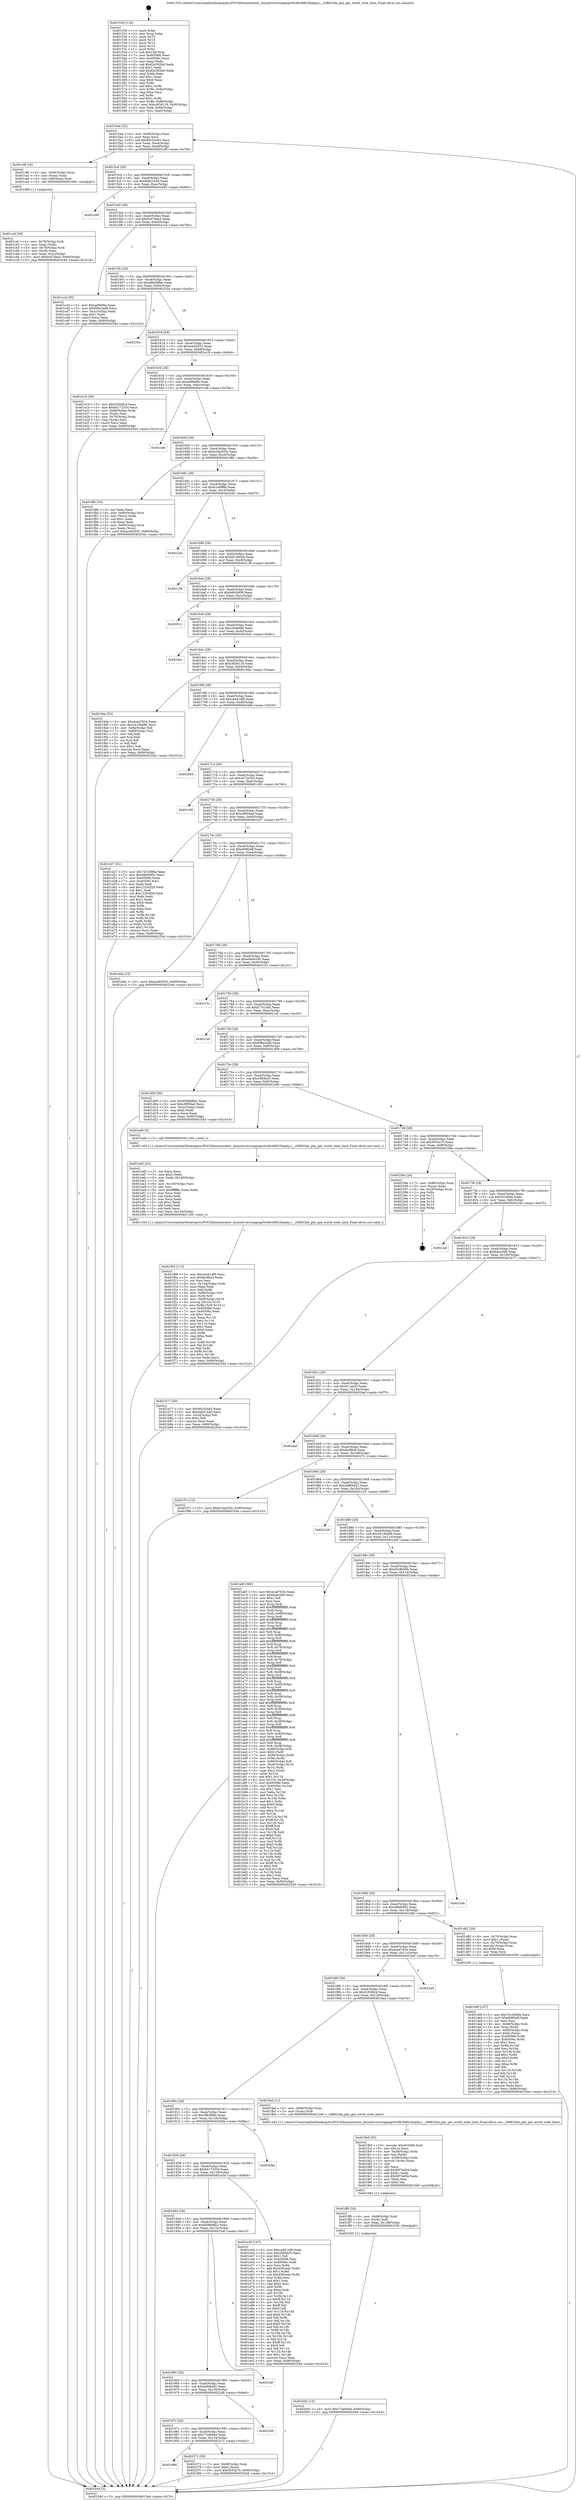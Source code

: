 digraph "0x401530" {
  label = "0x401530 (/mnt/c/Users/mathe/Desktop/tcc/POCII/binaries/extr_linuxdriversstagingrtlwifirtl8822bephy.c__rtl8822be_phy_get_world_wide_limit_Final-ollvm.out::main(0))"
  labelloc = "t"
  node[shape=record]

  Entry [label="",width=0.3,height=0.3,shape=circle,fillcolor=black,style=filled]
  "0x4015a4" [label="{
     0x4015a4 [32]\l
     | [instrs]\l
     &nbsp;&nbsp;0x4015a4 \<+6\>: mov -0x90(%rbp),%eax\l
     &nbsp;&nbsp;0x4015aa \<+2\>: mov %eax,%ecx\l
     &nbsp;&nbsp;0x4015ac \<+6\>: sub $0x90c52ed3,%ecx\l
     &nbsp;&nbsp;0x4015b2 \<+6\>: mov %eax,-0xa4(%rbp)\l
     &nbsp;&nbsp;0x4015b8 \<+6\>: mov %ecx,-0xa8(%rbp)\l
     &nbsp;&nbsp;0x4015be \<+6\>: je 0000000000401c9f \<main+0x76f\>\l
  }"]
  "0x401c9f" [label="{
     0x401c9f [16]\l
     | [instrs]\l
     &nbsp;&nbsp;0x401c9f \<+4\>: mov -0x80(%rbp),%rax\l
     &nbsp;&nbsp;0x401ca3 \<+3\>: mov (%rax),%rax\l
     &nbsp;&nbsp;0x401ca6 \<+4\>: mov 0x8(%rax),%rdi\l
     &nbsp;&nbsp;0x401caa \<+5\>: call 0000000000401060 \<atoi@plt\>\l
     | [calls]\l
     &nbsp;&nbsp;0x401060 \{1\} (unknown)\l
  }"]
  "0x4015c4" [label="{
     0x4015c4 [28]\l
     | [instrs]\l
     &nbsp;&nbsp;0x4015c4 \<+5\>: jmp 00000000004015c9 \<main+0x99\>\l
     &nbsp;&nbsp;0x4015c9 \<+6\>: mov -0xa4(%rbp),%eax\l
     &nbsp;&nbsp;0x4015cf \<+5\>: sub $0x9a82144d,%eax\l
     &nbsp;&nbsp;0x4015d4 \<+6\>: mov %eax,-0xac(%rbp)\l
     &nbsp;&nbsp;0x4015da \<+6\>: je 0000000000401b95 \<main+0x665\>\l
  }"]
  Exit [label="",width=0.3,height=0.3,shape=circle,fillcolor=black,style=filled,peripheries=2]
  "0x401b95" [label="{
     0x401b95\l
  }", style=dashed]
  "0x4015e0" [label="{
     0x4015e0 [28]\l
     | [instrs]\l
     &nbsp;&nbsp;0x4015e0 \<+5\>: jmp 00000000004015e5 \<main+0xb5\>\l
     &nbsp;&nbsp;0x4015e5 \<+6\>: mov -0xa4(%rbp),%eax\l
     &nbsp;&nbsp;0x4015eb \<+5\>: sub $0x9cd74ba3,%eax\l
     &nbsp;&nbsp;0x4015f0 \<+6\>: mov %eax,-0xb0(%rbp)\l
     &nbsp;&nbsp;0x4015f6 \<+6\>: je 0000000000401ccd \<main+0x79d\>\l
  }"]
  "0x401998" [label="{
     0x401998\l
  }", style=dashed]
  "0x401ccd" [label="{
     0x401ccd [30]\l
     | [instrs]\l
     &nbsp;&nbsp;0x401ccd \<+5\>: mov $0xae9fef9e,%eax\l
     &nbsp;&nbsp;0x401cd2 \<+5\>: mov $0xf58a2a68,%ecx\l
     &nbsp;&nbsp;0x401cd7 \<+3\>: mov -0x2c(%rbp),%edx\l
     &nbsp;&nbsp;0x401cda \<+3\>: cmp $0x1,%edx\l
     &nbsp;&nbsp;0x401cdd \<+3\>: cmovl %ecx,%eax\l
     &nbsp;&nbsp;0x401ce0 \<+6\>: mov %eax,-0x90(%rbp)\l
     &nbsp;&nbsp;0x401ce6 \<+5\>: jmp 000000000040254d \<main+0x101d\>\l
  }"]
  "0x4015fc" [label="{
     0x4015fc [28]\l
     | [instrs]\l
     &nbsp;&nbsp;0x4015fc \<+5\>: jmp 0000000000401601 \<main+0xd1\>\l
     &nbsp;&nbsp;0x401601 \<+6\>: mov -0xa4(%rbp),%eax\l
     &nbsp;&nbsp;0x401607 \<+5\>: sub $0xa8b589be,%eax\l
     &nbsp;&nbsp;0x40160c \<+6\>: mov %eax,-0xb4(%rbp)\l
     &nbsp;&nbsp;0x401612 \<+6\>: je 000000000040235e \<main+0xe2e\>\l
  }"]
  "0x402372" [label="{
     0x402372 [28]\l
     | [instrs]\l
     &nbsp;&nbsp;0x402372 \<+7\>: mov -0x88(%rbp),%rax\l
     &nbsp;&nbsp;0x402379 \<+6\>: movl $0x0,(%rax)\l
     &nbsp;&nbsp;0x40237f \<+10\>: movl $0x5933a70,-0x90(%rbp)\l
     &nbsp;&nbsp;0x402389 \<+5\>: jmp 000000000040254d \<main+0x101d\>\l
  }"]
  "0x40235e" [label="{
     0x40235e\l
  }", style=dashed]
  "0x401618" [label="{
     0x401618 [28]\l
     | [instrs]\l
     &nbsp;&nbsp;0x401618 \<+5\>: jmp 000000000040161d \<main+0xed\>\l
     &nbsp;&nbsp;0x40161d \<+6\>: mov -0xa4(%rbp),%eax\l
     &nbsp;&nbsp;0x401623 \<+5\>: sub $0xace92933,%eax\l
     &nbsp;&nbsp;0x401628 \<+6\>: mov %eax,-0xb8(%rbp)\l
     &nbsp;&nbsp;0x40162e \<+6\>: je 0000000000401e19 \<main+0x8e9\>\l
  }"]
  "0x40197c" [label="{
     0x40197c [28]\l
     | [instrs]\l
     &nbsp;&nbsp;0x40197c \<+5\>: jmp 0000000000401981 \<main+0x451\>\l
     &nbsp;&nbsp;0x401981 \<+6\>: mov -0xa4(%rbp),%eax\l
     &nbsp;&nbsp;0x401987 \<+5\>: sub $0x77af494d,%eax\l
     &nbsp;&nbsp;0x40198c \<+6\>: mov %eax,-0x134(%rbp)\l
     &nbsp;&nbsp;0x401992 \<+6\>: je 0000000000402372 \<main+0xe42\>\l
  }"]
  "0x401e19" [label="{
     0x401e19 [36]\l
     | [instrs]\l
     &nbsp;&nbsp;0x401e19 \<+5\>: mov $0x52f28fc4,%eax\l
     &nbsp;&nbsp;0x401e1e \<+5\>: mov $0x64172334,%ecx\l
     &nbsp;&nbsp;0x401e23 \<+4\>: mov -0x60(%rbp),%rdx\l
     &nbsp;&nbsp;0x401e27 \<+2\>: mov (%rdx),%esi\l
     &nbsp;&nbsp;0x401e29 \<+4\>: mov -0x70(%rbp),%rdx\l
     &nbsp;&nbsp;0x401e2d \<+2\>: cmp (%rdx),%esi\l
     &nbsp;&nbsp;0x401e2f \<+3\>: cmovl %ecx,%eax\l
     &nbsp;&nbsp;0x401e32 \<+6\>: mov %eax,-0x90(%rbp)\l
     &nbsp;&nbsp;0x401e38 \<+5\>: jmp 000000000040254d \<main+0x101d\>\l
  }"]
  "0x401634" [label="{
     0x401634 [28]\l
     | [instrs]\l
     &nbsp;&nbsp;0x401634 \<+5\>: jmp 0000000000401639 \<main+0x109\>\l
     &nbsp;&nbsp;0x401639 \<+6\>: mov -0xa4(%rbp),%eax\l
     &nbsp;&nbsp;0x40163f \<+5\>: sub $0xae9fef9e,%eax\l
     &nbsp;&nbsp;0x401644 \<+6\>: mov %eax,-0xbc(%rbp)\l
     &nbsp;&nbsp;0x40164a \<+6\>: je 0000000000401ceb \<main+0x7bb\>\l
  }"]
  "0x4022d9" [label="{
     0x4022d9\l
  }", style=dashed]
  "0x401ceb" [label="{
     0x401ceb\l
  }", style=dashed]
  "0x401650" [label="{
     0x401650 [28]\l
     | [instrs]\l
     &nbsp;&nbsp;0x401650 \<+5\>: jmp 0000000000401655 \<main+0x125\>\l
     &nbsp;&nbsp;0x401655 \<+6\>: mov -0xa4(%rbp),%eax\l
     &nbsp;&nbsp;0x40165b \<+5\>: sub $0xb10a0292,%eax\l
     &nbsp;&nbsp;0x401660 \<+6\>: mov %eax,-0xc0(%rbp)\l
     &nbsp;&nbsp;0x401666 \<+6\>: je 0000000000401f8b \<main+0xa5b\>\l
  }"]
  "0x401960" [label="{
     0x401960 [28]\l
     | [instrs]\l
     &nbsp;&nbsp;0x401960 \<+5\>: jmp 0000000000401965 \<main+0x435\>\l
     &nbsp;&nbsp;0x401965 \<+6\>: mov -0xa4(%rbp),%eax\l
     &nbsp;&nbsp;0x40196b \<+5\>: sub $0x6af56a92,%eax\l
     &nbsp;&nbsp;0x401970 \<+6\>: mov %eax,-0x130(%rbp)\l
     &nbsp;&nbsp;0x401976 \<+6\>: je 00000000004022d9 \<main+0xda9\>\l
  }"]
  "0x401f8b" [label="{
     0x401f8b [34]\l
     | [instrs]\l
     &nbsp;&nbsp;0x401f8b \<+2\>: xor %eax,%eax\l
     &nbsp;&nbsp;0x401f8d \<+4\>: mov -0x60(%rbp),%rcx\l
     &nbsp;&nbsp;0x401f91 \<+2\>: mov (%rcx),%edx\l
     &nbsp;&nbsp;0x401f93 \<+3\>: sub $0x1,%eax\l
     &nbsp;&nbsp;0x401f96 \<+2\>: sub %eax,%edx\l
     &nbsp;&nbsp;0x401f98 \<+4\>: mov -0x60(%rbp),%rcx\l
     &nbsp;&nbsp;0x401f9c \<+2\>: mov %edx,(%rcx)\l
     &nbsp;&nbsp;0x401f9e \<+10\>: movl $0xace92933,-0x90(%rbp)\l
     &nbsp;&nbsp;0x401fa8 \<+5\>: jmp 000000000040254d \<main+0x101d\>\l
  }"]
  "0x40166c" [label="{
     0x40166c [28]\l
     | [instrs]\l
     &nbsp;&nbsp;0x40166c \<+5\>: jmp 0000000000401671 \<main+0x141\>\l
     &nbsp;&nbsp;0x401671 \<+6\>: mov -0xa4(%rbp),%eax\l
     &nbsp;&nbsp;0x401677 \<+5\>: sub $0xb1e9ff8b,%eax\l
     &nbsp;&nbsp;0x40167c \<+6\>: mov %eax,-0xc4(%rbp)\l
     &nbsp;&nbsp;0x401682 \<+6\>: je 00000000004022a0 \<main+0xd70\>\l
  }"]
  "0x40234f" [label="{
     0x40234f\l
  }", style=dashed]
  "0x4022a0" [label="{
     0x4022a0\l
  }", style=dashed]
  "0x401688" [label="{
     0x401688 [28]\l
     | [instrs]\l
     &nbsp;&nbsp;0x401688 \<+5\>: jmp 000000000040168d \<main+0x15d\>\l
     &nbsp;&nbsp;0x40168d \<+6\>: mov -0xa4(%rbp),%eax\l
     &nbsp;&nbsp;0x401693 \<+5\>: sub $0xbb7490ab,%eax\l
     &nbsp;&nbsp;0x401698 \<+6\>: mov %eax,-0xc8(%rbp)\l
     &nbsp;&nbsp;0x40169e \<+6\>: je 0000000000402138 \<main+0xc08\>\l
  }"]
  "0x402002" [label="{
     0x402002 [15]\l
     | [instrs]\l
     &nbsp;&nbsp;0x402002 \<+10\>: movl $0x77af494d,-0x90(%rbp)\l
     &nbsp;&nbsp;0x40200c \<+5\>: jmp 000000000040254d \<main+0x101d\>\l
  }"]
  "0x402138" [label="{
     0x402138\l
  }", style=dashed]
  "0x4016a4" [label="{
     0x4016a4 [28]\l
     | [instrs]\l
     &nbsp;&nbsp;0x4016a4 \<+5\>: jmp 00000000004016a9 \<main+0x179\>\l
     &nbsp;&nbsp;0x4016a9 \<+6\>: mov -0xa4(%rbp),%eax\l
     &nbsp;&nbsp;0x4016af \<+5\>: sub $0xbd93bf08,%eax\l
     &nbsp;&nbsp;0x4016b4 \<+6\>: mov %eax,-0xcc(%rbp)\l
     &nbsp;&nbsp;0x4016ba \<+6\>: je 0000000000402011 \<main+0xae1\>\l
  }"]
  "0x401ff0" [label="{
     0x401ff0 [18]\l
     | [instrs]\l
     &nbsp;&nbsp;0x401ff0 \<+4\>: mov -0x68(%rbp),%rdi\l
     &nbsp;&nbsp;0x401ff4 \<+3\>: mov (%rdi),%rdi\l
     &nbsp;&nbsp;0x401ff7 \<+6\>: mov %eax,-0x148(%rbp)\l
     &nbsp;&nbsp;0x401ffd \<+5\>: call 0000000000401030 \<free@plt\>\l
     | [calls]\l
     &nbsp;&nbsp;0x401030 \{1\} (unknown)\l
  }"]
  "0x402011" [label="{
     0x402011\l
  }", style=dashed]
  "0x4016c0" [label="{
     0x4016c0 [28]\l
     | [instrs]\l
     &nbsp;&nbsp;0x4016c0 \<+5\>: jmp 00000000004016c5 \<main+0x195\>\l
     &nbsp;&nbsp;0x4016c5 \<+6\>: mov -0xa4(%rbp),%eax\l
     &nbsp;&nbsp;0x4016cb \<+5\>: sub $0xc2fab6b6,%eax\l
     &nbsp;&nbsp;0x4016d0 \<+6\>: mov %eax,-0xd0(%rbp)\l
     &nbsp;&nbsp;0x4016d6 \<+6\>: je 00000000004024ec \<main+0xfbc\>\l
  }"]
  "0x401fb9" [label="{
     0x401fb9 [55]\l
     | [instrs]\l
     &nbsp;&nbsp;0x401fb9 \<+10\>: movabs $0x4030d6,%rdi\l
     &nbsp;&nbsp;0x401fc3 \<+5\>: mov $0x1a,%ecx\l
     &nbsp;&nbsp;0x401fc8 \<+4\>: mov -0x58(%rbp),%rdx\l
     &nbsp;&nbsp;0x401fcc \<+2\>: mov %al,(%rdx)\l
     &nbsp;&nbsp;0x401fce \<+4\>: mov -0x58(%rbp),%rdx\l
     &nbsp;&nbsp;0x401fd2 \<+3\>: movsbl (%rdx),%eax\l
     &nbsp;&nbsp;0x401fd5 \<+1\>: cltd\l
     &nbsp;&nbsp;0x401fd6 \<+2\>: idiv %ecx\l
     &nbsp;&nbsp;0x401fd8 \<+6\>: add $0xf0f7dd54,%edx\l
     &nbsp;&nbsp;0x401fde \<+3\>: add $0x61,%edx\l
     &nbsp;&nbsp;0x401fe1 \<+6\>: sub $0xf0f7dd54,%edx\l
     &nbsp;&nbsp;0x401fe7 \<+2\>: mov %edx,%esi\l
     &nbsp;&nbsp;0x401fe9 \<+2\>: mov $0x0,%al\l
     &nbsp;&nbsp;0x401feb \<+5\>: call 0000000000401040 \<printf@plt\>\l
     | [calls]\l
     &nbsp;&nbsp;0x401040 \{1\} (unknown)\l
  }"]
  "0x4024ec" [label="{
     0x4024ec\l
  }", style=dashed]
  "0x4016dc" [label="{
     0x4016dc [28]\l
     | [instrs]\l
     &nbsp;&nbsp;0x4016dc \<+5\>: jmp 00000000004016e1 \<main+0x1b1\>\l
     &nbsp;&nbsp;0x4016e1 \<+6\>: mov -0xa4(%rbp),%eax\l
     &nbsp;&nbsp;0x4016e7 \<+5\>: sub $0xc4f38118,%eax\l
     &nbsp;&nbsp;0x4016ec \<+6\>: mov %eax,-0xd4(%rbp)\l
     &nbsp;&nbsp;0x4016f2 \<+6\>: je 00000000004019da \<main+0x4aa\>\l
  }"]
  "0x401f09" [label="{
     0x401f09 [115]\l
     | [instrs]\l
     &nbsp;&nbsp;0x401f09 \<+5\>: mov $0xca4414f9,%ecx\l
     &nbsp;&nbsp;0x401f0e \<+5\>: mov $0xfec8bcd,%edx\l
     &nbsp;&nbsp;0x401f13 \<+2\>: xor %esi,%esi\l
     &nbsp;&nbsp;0x401f15 \<+6\>: mov -0x144(%rbp),%edi\l
     &nbsp;&nbsp;0x401f1b \<+3\>: imul %eax,%edi\l
     &nbsp;&nbsp;0x401f1e \<+3\>: mov %dil,%r8b\l
     &nbsp;&nbsp;0x401f21 \<+4\>: mov -0x68(%rbp),%r9\l
     &nbsp;&nbsp;0x401f25 \<+3\>: mov (%r9),%r9\l
     &nbsp;&nbsp;0x401f28 \<+4\>: mov -0x60(%rbp),%r10\l
     &nbsp;&nbsp;0x401f2c \<+3\>: movslq (%r10),%r10\l
     &nbsp;&nbsp;0x401f2f \<+4\>: mov %r8b,(%r9,%r10,1)\l
     &nbsp;&nbsp;0x401f33 \<+7\>: mov 0x405068,%eax\l
     &nbsp;&nbsp;0x401f3a \<+7\>: mov 0x40506c,%edi\l
     &nbsp;&nbsp;0x401f41 \<+3\>: sub $0x1,%esi\l
     &nbsp;&nbsp;0x401f44 \<+3\>: mov %eax,%r11d\l
     &nbsp;&nbsp;0x401f47 \<+3\>: add %esi,%r11d\l
     &nbsp;&nbsp;0x401f4a \<+4\>: imul %r11d,%eax\l
     &nbsp;&nbsp;0x401f4e \<+3\>: and $0x1,%eax\l
     &nbsp;&nbsp;0x401f51 \<+3\>: cmp $0x0,%eax\l
     &nbsp;&nbsp;0x401f54 \<+4\>: sete %r8b\l
     &nbsp;&nbsp;0x401f58 \<+3\>: cmp $0xa,%edi\l
     &nbsp;&nbsp;0x401f5b \<+3\>: setl %bl\l
     &nbsp;&nbsp;0x401f5e \<+3\>: mov %r8b,%r14b\l
     &nbsp;&nbsp;0x401f61 \<+3\>: and %bl,%r14b\l
     &nbsp;&nbsp;0x401f64 \<+3\>: xor %bl,%r8b\l
     &nbsp;&nbsp;0x401f67 \<+3\>: or %r8b,%r14b\l
     &nbsp;&nbsp;0x401f6a \<+4\>: test $0x1,%r14b\l
     &nbsp;&nbsp;0x401f6e \<+3\>: cmovne %edx,%ecx\l
     &nbsp;&nbsp;0x401f71 \<+6\>: mov %ecx,-0x90(%rbp)\l
     &nbsp;&nbsp;0x401f77 \<+5\>: jmp 000000000040254d \<main+0x101d\>\l
  }"]
  "0x4019da" [label="{
     0x4019da [53]\l
     | [instrs]\l
     &nbsp;&nbsp;0x4019da \<+5\>: mov $0x4ced7834,%eax\l
     &nbsp;&nbsp;0x4019df \<+5\>: mov $0x341d0a96,%ecx\l
     &nbsp;&nbsp;0x4019e4 \<+6\>: mov -0x8a(%rbp),%dl\l
     &nbsp;&nbsp;0x4019ea \<+7\>: mov -0x89(%rbp),%sil\l
     &nbsp;&nbsp;0x4019f1 \<+3\>: mov %dl,%dil\l
     &nbsp;&nbsp;0x4019f4 \<+3\>: and %sil,%dil\l
     &nbsp;&nbsp;0x4019f7 \<+3\>: xor %sil,%dl\l
     &nbsp;&nbsp;0x4019fa \<+3\>: or %dl,%dil\l
     &nbsp;&nbsp;0x4019fd \<+4\>: test $0x1,%dil\l
     &nbsp;&nbsp;0x401a01 \<+3\>: cmovne %ecx,%eax\l
     &nbsp;&nbsp;0x401a04 \<+6\>: mov %eax,-0x90(%rbp)\l
     &nbsp;&nbsp;0x401a0a \<+5\>: jmp 000000000040254d \<main+0x101d\>\l
  }"]
  "0x4016f8" [label="{
     0x4016f8 [28]\l
     | [instrs]\l
     &nbsp;&nbsp;0x4016f8 \<+5\>: jmp 00000000004016fd \<main+0x1cd\>\l
     &nbsp;&nbsp;0x4016fd \<+6\>: mov -0xa4(%rbp),%eax\l
     &nbsp;&nbsp;0x401703 \<+5\>: sub $0xca4414f9,%eax\l
     &nbsp;&nbsp;0x401708 \<+6\>: mov %eax,-0xd8(%rbp)\l
     &nbsp;&nbsp;0x40170e \<+6\>: je 0000000000402449 \<main+0xf19\>\l
  }"]
  "0x40254d" [label="{
     0x40254d [5]\l
     | [instrs]\l
     &nbsp;&nbsp;0x40254d \<+5\>: jmp 00000000004015a4 \<main+0x74\>\l
  }"]
  "0x401530" [label="{
     0x401530 [116]\l
     | [instrs]\l
     &nbsp;&nbsp;0x401530 \<+1\>: push %rbp\l
     &nbsp;&nbsp;0x401531 \<+3\>: mov %rsp,%rbp\l
     &nbsp;&nbsp;0x401534 \<+2\>: push %r15\l
     &nbsp;&nbsp;0x401536 \<+2\>: push %r14\l
     &nbsp;&nbsp;0x401538 \<+2\>: push %r13\l
     &nbsp;&nbsp;0x40153a \<+2\>: push %r12\l
     &nbsp;&nbsp;0x40153c \<+1\>: push %rbx\l
     &nbsp;&nbsp;0x40153d \<+7\>: sub $0x148,%rsp\l
     &nbsp;&nbsp;0x401544 \<+7\>: mov 0x405068,%eax\l
     &nbsp;&nbsp;0x40154b \<+7\>: mov 0x40506c,%ecx\l
     &nbsp;&nbsp;0x401552 \<+2\>: mov %eax,%edx\l
     &nbsp;&nbsp;0x401554 \<+6\>: sub $0xf2d392b0,%edx\l
     &nbsp;&nbsp;0x40155a \<+3\>: sub $0x1,%edx\l
     &nbsp;&nbsp;0x40155d \<+6\>: add $0xf2d392b0,%edx\l
     &nbsp;&nbsp;0x401563 \<+3\>: imul %edx,%eax\l
     &nbsp;&nbsp;0x401566 \<+3\>: and $0x1,%eax\l
     &nbsp;&nbsp;0x401569 \<+3\>: cmp $0x0,%eax\l
     &nbsp;&nbsp;0x40156c \<+4\>: sete %r8b\l
     &nbsp;&nbsp;0x401570 \<+4\>: and $0x1,%r8b\l
     &nbsp;&nbsp;0x401574 \<+7\>: mov %r8b,-0x8a(%rbp)\l
     &nbsp;&nbsp;0x40157b \<+3\>: cmp $0xa,%ecx\l
     &nbsp;&nbsp;0x40157e \<+4\>: setl %r8b\l
     &nbsp;&nbsp;0x401582 \<+4\>: and $0x1,%r8b\l
     &nbsp;&nbsp;0x401586 \<+7\>: mov %r8b,-0x89(%rbp)\l
     &nbsp;&nbsp;0x40158d \<+10\>: movl $0xc4f38118,-0x90(%rbp)\l
     &nbsp;&nbsp;0x401597 \<+6\>: mov %edi,-0x94(%rbp)\l
     &nbsp;&nbsp;0x40159d \<+7\>: mov %rsi,-0xa0(%rbp)\l
  }"]
  "0x401ed5" [label="{
     0x401ed5 [52]\l
     | [instrs]\l
     &nbsp;&nbsp;0x401ed5 \<+2\>: xor %ecx,%ecx\l
     &nbsp;&nbsp;0x401ed7 \<+5\>: mov $0x2,%edx\l
     &nbsp;&nbsp;0x401edc \<+6\>: mov %edx,-0x140(%rbp)\l
     &nbsp;&nbsp;0x401ee2 \<+1\>: cltd\l
     &nbsp;&nbsp;0x401ee3 \<+6\>: mov -0x140(%rbp),%esi\l
     &nbsp;&nbsp;0x401ee9 \<+2\>: idiv %esi\l
     &nbsp;&nbsp;0x401eeb \<+6\>: imul $0xfffffffe,%edx,%edx\l
     &nbsp;&nbsp;0x401ef1 \<+2\>: mov %ecx,%edi\l
     &nbsp;&nbsp;0x401ef3 \<+2\>: sub %edx,%edi\l
     &nbsp;&nbsp;0x401ef5 \<+2\>: mov %ecx,%edx\l
     &nbsp;&nbsp;0x401ef7 \<+3\>: sub $0x1,%edx\l
     &nbsp;&nbsp;0x401efa \<+2\>: add %edx,%edi\l
     &nbsp;&nbsp;0x401efc \<+2\>: sub %edi,%ecx\l
     &nbsp;&nbsp;0x401efe \<+6\>: mov %ecx,-0x144(%rbp)\l
     &nbsp;&nbsp;0x401f04 \<+5\>: call 0000000000401160 \<next_i\>\l
     | [calls]\l
     &nbsp;&nbsp;0x401160 \{1\} (/mnt/c/Users/mathe/Desktop/tcc/POCII/binaries/extr_linuxdriversstagingrtlwifirtl8822bephy.c__rtl8822be_phy_get_world_wide_limit_Final-ollvm.out::next_i)\l
  }"]
  "0x402449" [label="{
     0x402449\l
  }", style=dashed]
  "0x401714" [label="{
     0x401714 [28]\l
     | [instrs]\l
     &nbsp;&nbsp;0x401714 \<+5\>: jmp 0000000000401719 \<main+0x1e9\>\l
     &nbsp;&nbsp;0x401719 \<+6\>: mov -0xa4(%rbp),%eax\l
     &nbsp;&nbsp;0x40171f \<+5\>: sub $0xcb72e7b3,%eax\l
     &nbsp;&nbsp;0x401724 \<+6\>: mov %eax,-0xdc(%rbp)\l
     &nbsp;&nbsp;0x40172a \<+6\>: je 0000000000401c90 \<main+0x760\>\l
  }"]
  "0x401944" [label="{
     0x401944 [28]\l
     | [instrs]\l
     &nbsp;&nbsp;0x401944 \<+5\>: jmp 0000000000401949 \<main+0x419\>\l
     &nbsp;&nbsp;0x401949 \<+6\>: mov -0xa4(%rbp),%eax\l
     &nbsp;&nbsp;0x40194f \<+5\>: sub $0x6598d8b2,%eax\l
     &nbsp;&nbsp;0x401954 \<+6\>: mov %eax,-0x12c(%rbp)\l
     &nbsp;&nbsp;0x40195a \<+6\>: je 000000000040234f \<main+0xe1f\>\l
  }"]
  "0x401c90" [label="{
     0x401c90\l
  }", style=dashed]
  "0x401730" [label="{
     0x401730 [28]\l
     | [instrs]\l
     &nbsp;&nbsp;0x401730 \<+5\>: jmp 0000000000401735 \<main+0x205\>\l
     &nbsp;&nbsp;0x401735 \<+6\>: mov -0xa4(%rbp),%eax\l
     &nbsp;&nbsp;0x40173b \<+5\>: sub $0xcf6f56ad,%eax\l
     &nbsp;&nbsp;0x401740 \<+6\>: mov %eax,-0xe0(%rbp)\l
     &nbsp;&nbsp;0x401746 \<+6\>: je 0000000000401d27 \<main+0x7f7\>\l
  }"]
  "0x401e3d" [label="{
     0x401e3d [147]\l
     | [instrs]\l
     &nbsp;&nbsp;0x401e3d \<+5\>: mov $0xca4414f9,%eax\l
     &nbsp;&nbsp;0x401e42 \<+5\>: mov $0x2985bc5,%ecx\l
     &nbsp;&nbsp;0x401e47 \<+2\>: mov $0x1,%dl\l
     &nbsp;&nbsp;0x401e49 \<+7\>: mov 0x405068,%esi\l
     &nbsp;&nbsp;0x401e50 \<+7\>: mov 0x40506c,%edi\l
     &nbsp;&nbsp;0x401e57 \<+3\>: mov %esi,%r8d\l
     &nbsp;&nbsp;0x401e5a \<+7\>: add $0xd363adc,%r8d\l
     &nbsp;&nbsp;0x401e61 \<+4\>: sub $0x1,%r8d\l
     &nbsp;&nbsp;0x401e65 \<+7\>: sub $0xd363adc,%r8d\l
     &nbsp;&nbsp;0x401e6c \<+4\>: imul %r8d,%esi\l
     &nbsp;&nbsp;0x401e70 \<+3\>: and $0x1,%esi\l
     &nbsp;&nbsp;0x401e73 \<+3\>: cmp $0x0,%esi\l
     &nbsp;&nbsp;0x401e76 \<+4\>: sete %r9b\l
     &nbsp;&nbsp;0x401e7a \<+3\>: cmp $0xa,%edi\l
     &nbsp;&nbsp;0x401e7d \<+4\>: setl %r10b\l
     &nbsp;&nbsp;0x401e81 \<+3\>: mov %r9b,%r11b\l
     &nbsp;&nbsp;0x401e84 \<+4\>: xor $0xff,%r11b\l
     &nbsp;&nbsp;0x401e88 \<+3\>: mov %r10b,%bl\l
     &nbsp;&nbsp;0x401e8b \<+3\>: xor $0xff,%bl\l
     &nbsp;&nbsp;0x401e8e \<+3\>: xor $0x0,%dl\l
     &nbsp;&nbsp;0x401e91 \<+3\>: mov %r11b,%r14b\l
     &nbsp;&nbsp;0x401e94 \<+4\>: and $0x0,%r14b\l
     &nbsp;&nbsp;0x401e98 \<+3\>: and %dl,%r9b\l
     &nbsp;&nbsp;0x401e9b \<+3\>: mov %bl,%r15b\l
     &nbsp;&nbsp;0x401e9e \<+4\>: and $0x0,%r15b\l
     &nbsp;&nbsp;0x401ea2 \<+3\>: and %dl,%r10b\l
     &nbsp;&nbsp;0x401ea5 \<+3\>: or %r9b,%r14b\l
     &nbsp;&nbsp;0x401ea8 \<+3\>: or %r10b,%r15b\l
     &nbsp;&nbsp;0x401eab \<+3\>: xor %r15b,%r14b\l
     &nbsp;&nbsp;0x401eae \<+3\>: or %bl,%r11b\l
     &nbsp;&nbsp;0x401eb1 \<+4\>: xor $0xff,%r11b\l
     &nbsp;&nbsp;0x401eb5 \<+3\>: or $0x0,%dl\l
     &nbsp;&nbsp;0x401eb8 \<+3\>: and %dl,%r11b\l
     &nbsp;&nbsp;0x401ebb \<+3\>: or %r11b,%r14b\l
     &nbsp;&nbsp;0x401ebe \<+4\>: test $0x1,%r14b\l
     &nbsp;&nbsp;0x401ec2 \<+3\>: cmovne %ecx,%eax\l
     &nbsp;&nbsp;0x401ec5 \<+6\>: mov %eax,-0x90(%rbp)\l
     &nbsp;&nbsp;0x401ecb \<+5\>: jmp 000000000040254d \<main+0x101d\>\l
  }"]
  "0x401d27" [label="{
     0x401d27 [91]\l
     | [instrs]\l
     &nbsp;&nbsp;0x401d27 \<+5\>: mov $0x7d14589a,%eax\l
     &nbsp;&nbsp;0x401d2c \<+5\>: mov $0x49b60f02,%ecx\l
     &nbsp;&nbsp;0x401d31 \<+7\>: mov 0x405068,%edx\l
     &nbsp;&nbsp;0x401d38 \<+7\>: mov 0x40506c,%esi\l
     &nbsp;&nbsp;0x401d3f \<+2\>: mov %edx,%edi\l
     &nbsp;&nbsp;0x401d41 \<+6\>: add $0x12292f29,%edi\l
     &nbsp;&nbsp;0x401d47 \<+3\>: sub $0x1,%edi\l
     &nbsp;&nbsp;0x401d4a \<+6\>: sub $0x12292f29,%edi\l
     &nbsp;&nbsp;0x401d50 \<+3\>: imul %edi,%edx\l
     &nbsp;&nbsp;0x401d53 \<+3\>: and $0x1,%edx\l
     &nbsp;&nbsp;0x401d56 \<+3\>: cmp $0x0,%edx\l
     &nbsp;&nbsp;0x401d59 \<+4\>: sete %r8b\l
     &nbsp;&nbsp;0x401d5d \<+3\>: cmp $0xa,%esi\l
     &nbsp;&nbsp;0x401d60 \<+4\>: setl %r9b\l
     &nbsp;&nbsp;0x401d64 \<+3\>: mov %r8b,%r10b\l
     &nbsp;&nbsp;0x401d67 \<+3\>: and %r9b,%r10b\l
     &nbsp;&nbsp;0x401d6a \<+3\>: xor %r9b,%r8b\l
     &nbsp;&nbsp;0x401d6d \<+3\>: or %r8b,%r10b\l
     &nbsp;&nbsp;0x401d70 \<+4\>: test $0x1,%r10b\l
     &nbsp;&nbsp;0x401d74 \<+3\>: cmovne %ecx,%eax\l
     &nbsp;&nbsp;0x401d77 \<+6\>: mov %eax,-0x90(%rbp)\l
     &nbsp;&nbsp;0x401d7d \<+5\>: jmp 000000000040254d \<main+0x101d\>\l
  }"]
  "0x40174c" [label="{
     0x40174c [28]\l
     | [instrs]\l
     &nbsp;&nbsp;0x40174c \<+5\>: jmp 0000000000401751 \<main+0x221\>\l
     &nbsp;&nbsp;0x401751 \<+6\>: mov -0xa4(%rbp),%eax\l
     &nbsp;&nbsp;0x401757 \<+5\>: sub $0xd09f2eff,%eax\l
     &nbsp;&nbsp;0x40175c \<+6\>: mov %eax,-0xe4(%rbp)\l
     &nbsp;&nbsp;0x401762 \<+6\>: je 0000000000401e0a \<main+0x8da\>\l
  }"]
  "0x401928" [label="{
     0x401928 [28]\l
     | [instrs]\l
     &nbsp;&nbsp;0x401928 \<+5\>: jmp 000000000040192d \<main+0x3fd\>\l
     &nbsp;&nbsp;0x40192d \<+6\>: mov -0xa4(%rbp),%eax\l
     &nbsp;&nbsp;0x401933 \<+5\>: sub $0x64172334,%eax\l
     &nbsp;&nbsp;0x401938 \<+6\>: mov %eax,-0x128(%rbp)\l
     &nbsp;&nbsp;0x40193e \<+6\>: je 0000000000401e3d \<main+0x90d\>\l
  }"]
  "0x401e0a" [label="{
     0x401e0a [15]\l
     | [instrs]\l
     &nbsp;&nbsp;0x401e0a \<+10\>: movl $0xace92933,-0x90(%rbp)\l
     &nbsp;&nbsp;0x401e14 \<+5\>: jmp 000000000040254d \<main+0x101d\>\l
  }"]
  "0x401768" [label="{
     0x401768 [28]\l
     | [instrs]\l
     &nbsp;&nbsp;0x401768 \<+5\>: jmp 000000000040176d \<main+0x23d\>\l
     &nbsp;&nbsp;0x40176d \<+6\>: mov -0xa4(%rbp),%eax\l
     &nbsp;&nbsp;0x401773 \<+5\>: sub $0xe9a9a240,%eax\l
     &nbsp;&nbsp;0x401778 \<+6\>: mov %eax,-0xe8(%rbp)\l
     &nbsp;&nbsp;0x40177e \<+6\>: je 000000000040215c \<main+0xc2c\>\l
  }"]
  "0x40209a" [label="{
     0x40209a\l
  }", style=dashed]
  "0x40215c" [label="{
     0x40215c\l
  }", style=dashed]
  "0x401784" [label="{
     0x401784 [28]\l
     | [instrs]\l
     &nbsp;&nbsp;0x401784 \<+5\>: jmp 0000000000401789 \<main+0x259\>\l
     &nbsp;&nbsp;0x401789 \<+6\>: mov -0xa4(%rbp),%eax\l
     &nbsp;&nbsp;0x40178f \<+5\>: sub $0xf17010a0,%eax\l
     &nbsp;&nbsp;0x401794 \<+6\>: mov %eax,-0xec(%rbp)\l
     &nbsp;&nbsp;0x40179a \<+6\>: je 00000000004021ef \<main+0xcbf\>\l
  }"]
  "0x40190c" [label="{
     0x40190c [28]\l
     | [instrs]\l
     &nbsp;&nbsp;0x40190c \<+5\>: jmp 0000000000401911 \<main+0x3e1\>\l
     &nbsp;&nbsp;0x401911 \<+6\>: mov -0xa4(%rbp),%eax\l
     &nbsp;&nbsp;0x401917 \<+5\>: sub $0x5fb3f69c,%eax\l
     &nbsp;&nbsp;0x40191c \<+6\>: mov %eax,-0x124(%rbp)\l
     &nbsp;&nbsp;0x401922 \<+6\>: je 000000000040209a \<main+0xb6a\>\l
  }"]
  "0x4021ef" [label="{
     0x4021ef\l
  }", style=dashed]
  "0x4017a0" [label="{
     0x4017a0 [28]\l
     | [instrs]\l
     &nbsp;&nbsp;0x4017a0 \<+5\>: jmp 00000000004017a5 \<main+0x275\>\l
     &nbsp;&nbsp;0x4017a5 \<+6\>: mov -0xa4(%rbp),%eax\l
     &nbsp;&nbsp;0x4017ab \<+5\>: sub $0xf58a2a68,%eax\l
     &nbsp;&nbsp;0x4017b0 \<+6\>: mov %eax,-0xf0(%rbp)\l
     &nbsp;&nbsp;0x4017b6 \<+6\>: je 0000000000401d09 \<main+0x7d9\>\l
  }"]
  "0x401fad" [label="{
     0x401fad [12]\l
     | [instrs]\l
     &nbsp;&nbsp;0x401fad \<+4\>: mov -0x68(%rbp),%rax\l
     &nbsp;&nbsp;0x401fb1 \<+3\>: mov (%rax),%rdi\l
     &nbsp;&nbsp;0x401fb4 \<+5\>: call 0000000000401240 \<_rtl8822be_phy_get_world_wide_limit\>\l
     | [calls]\l
     &nbsp;&nbsp;0x401240 \{1\} (/mnt/c/Users/mathe/Desktop/tcc/POCII/binaries/extr_linuxdriversstagingrtlwifirtl8822bephy.c__rtl8822be_phy_get_world_wide_limit_Final-ollvm.out::_rtl8822be_phy_get_world_wide_limit)\l
  }"]
  "0x401d09" [label="{
     0x401d09 [30]\l
     | [instrs]\l
     &nbsp;&nbsp;0x401d09 \<+5\>: mov $0x6598d8b2,%eax\l
     &nbsp;&nbsp;0x401d0e \<+5\>: mov $0xcf6f56ad,%ecx\l
     &nbsp;&nbsp;0x401d13 \<+3\>: mov -0x2c(%rbp),%edx\l
     &nbsp;&nbsp;0x401d16 \<+3\>: cmp $0x0,%edx\l
     &nbsp;&nbsp;0x401d19 \<+3\>: cmove %ecx,%eax\l
     &nbsp;&nbsp;0x401d1c \<+6\>: mov %eax,-0x90(%rbp)\l
     &nbsp;&nbsp;0x401d22 \<+5\>: jmp 000000000040254d \<main+0x101d\>\l
  }"]
  "0x4017bc" [label="{
     0x4017bc [28]\l
     | [instrs]\l
     &nbsp;&nbsp;0x4017bc \<+5\>: jmp 00000000004017c1 \<main+0x291\>\l
     &nbsp;&nbsp;0x4017c1 \<+6\>: mov -0xa4(%rbp),%eax\l
     &nbsp;&nbsp;0x4017c7 \<+5\>: sub $0x2985bc5,%eax\l
     &nbsp;&nbsp;0x4017cc \<+6\>: mov %eax,-0xf4(%rbp)\l
     &nbsp;&nbsp;0x4017d2 \<+6\>: je 0000000000401ed0 \<main+0x9a0\>\l
  }"]
  "0x4018f0" [label="{
     0x4018f0 [28]\l
     | [instrs]\l
     &nbsp;&nbsp;0x4018f0 \<+5\>: jmp 00000000004018f5 \<main+0x3c5\>\l
     &nbsp;&nbsp;0x4018f5 \<+6\>: mov -0xa4(%rbp),%eax\l
     &nbsp;&nbsp;0x4018fb \<+5\>: sub $0x52f28fc4,%eax\l
     &nbsp;&nbsp;0x401900 \<+6\>: mov %eax,-0x120(%rbp)\l
     &nbsp;&nbsp;0x401906 \<+6\>: je 0000000000401fad \<main+0xa7d\>\l
  }"]
  "0x401ed0" [label="{
     0x401ed0 [5]\l
     | [instrs]\l
     &nbsp;&nbsp;0x401ed0 \<+5\>: call 0000000000401160 \<next_i\>\l
     | [calls]\l
     &nbsp;&nbsp;0x401160 \{1\} (/mnt/c/Users/mathe/Desktop/tcc/POCII/binaries/extr_linuxdriversstagingrtlwifirtl8822bephy.c__rtl8822be_phy_get_world_wide_limit_Final-ollvm.out::next_i)\l
  }"]
  "0x4017d8" [label="{
     0x4017d8 [28]\l
     | [instrs]\l
     &nbsp;&nbsp;0x4017d8 \<+5\>: jmp 00000000004017dd \<main+0x2ad\>\l
     &nbsp;&nbsp;0x4017dd \<+6\>: mov -0xa4(%rbp),%eax\l
     &nbsp;&nbsp;0x4017e3 \<+5\>: sub $0x5933a70,%eax\l
     &nbsp;&nbsp;0x4017e8 \<+6\>: mov %eax,-0xf8(%rbp)\l
     &nbsp;&nbsp;0x4017ee \<+6\>: je 000000000040238e \<main+0xe5e\>\l
  }"]
  "0x4023a6" [label="{
     0x4023a6\l
  }", style=dashed]
  "0x40238e" [label="{
     0x40238e [24]\l
     | [instrs]\l
     &nbsp;&nbsp;0x40238e \<+7\>: mov -0x88(%rbp),%rax\l
     &nbsp;&nbsp;0x402395 \<+2\>: mov (%rax),%eax\l
     &nbsp;&nbsp;0x402397 \<+4\>: lea -0x28(%rbp),%rsp\l
     &nbsp;&nbsp;0x40239b \<+1\>: pop %rbx\l
     &nbsp;&nbsp;0x40239c \<+2\>: pop %r12\l
     &nbsp;&nbsp;0x40239e \<+2\>: pop %r13\l
     &nbsp;&nbsp;0x4023a0 \<+2\>: pop %r14\l
     &nbsp;&nbsp;0x4023a2 \<+2\>: pop %r15\l
     &nbsp;&nbsp;0x4023a4 \<+1\>: pop %rbp\l
     &nbsp;&nbsp;0x4023a5 \<+1\>: ret\l
  }"]
  "0x4017f4" [label="{
     0x4017f4 [28]\l
     | [instrs]\l
     &nbsp;&nbsp;0x4017f4 \<+5\>: jmp 00000000004017f9 \<main+0x2c9\>\l
     &nbsp;&nbsp;0x4017f9 \<+6\>: mov -0xa4(%rbp),%eax\l
     &nbsp;&nbsp;0x4017ff \<+5\>: sub $0x5d1d9be,%eax\l
     &nbsp;&nbsp;0x401804 \<+6\>: mov %eax,-0xfc(%rbp)\l
     &nbsp;&nbsp;0x40180a \<+6\>: je 00000000004022af \<main+0xd7f\>\l
  }"]
  "0x401d9f" [label="{
     0x401d9f [107]\l
     | [instrs]\l
     &nbsp;&nbsp;0x401d9f \<+5\>: mov $0x7d14589a,%ecx\l
     &nbsp;&nbsp;0x401da4 \<+5\>: mov $0xd09f2eff,%edx\l
     &nbsp;&nbsp;0x401da9 \<+2\>: xor %esi,%esi\l
     &nbsp;&nbsp;0x401dab \<+4\>: mov -0x68(%rbp),%rdi\l
     &nbsp;&nbsp;0x401daf \<+3\>: mov %rax,(%rdi)\l
     &nbsp;&nbsp;0x401db2 \<+4\>: mov -0x60(%rbp),%rax\l
     &nbsp;&nbsp;0x401db6 \<+6\>: movl $0x0,(%rax)\l
     &nbsp;&nbsp;0x401dbc \<+8\>: mov 0x405068,%r8d\l
     &nbsp;&nbsp;0x401dc4 \<+8\>: mov 0x40506c,%r9d\l
     &nbsp;&nbsp;0x401dcc \<+3\>: sub $0x1,%esi\l
     &nbsp;&nbsp;0x401dcf \<+3\>: mov %r8d,%r10d\l
     &nbsp;&nbsp;0x401dd2 \<+3\>: add %esi,%r10d\l
     &nbsp;&nbsp;0x401dd5 \<+4\>: imul %r10d,%r8d\l
     &nbsp;&nbsp;0x401dd9 \<+4\>: and $0x1,%r8d\l
     &nbsp;&nbsp;0x401ddd \<+4\>: cmp $0x0,%r8d\l
     &nbsp;&nbsp;0x401de1 \<+4\>: sete %r11b\l
     &nbsp;&nbsp;0x401de5 \<+4\>: cmp $0xa,%r9d\l
     &nbsp;&nbsp;0x401de9 \<+3\>: setl %bl\l
     &nbsp;&nbsp;0x401dec \<+3\>: mov %r11b,%r14b\l
     &nbsp;&nbsp;0x401def \<+3\>: and %bl,%r14b\l
     &nbsp;&nbsp;0x401df2 \<+3\>: xor %bl,%r11b\l
     &nbsp;&nbsp;0x401df5 \<+3\>: or %r11b,%r14b\l
     &nbsp;&nbsp;0x401df8 \<+4\>: test $0x1,%r14b\l
     &nbsp;&nbsp;0x401dfc \<+3\>: cmovne %edx,%ecx\l
     &nbsp;&nbsp;0x401dff \<+6\>: mov %ecx,-0x90(%rbp)\l
     &nbsp;&nbsp;0x401e05 \<+5\>: jmp 000000000040254d \<main+0x101d\>\l
  }"]
  "0x4022af" [label="{
     0x4022af\l
  }", style=dashed]
  "0x401810" [label="{
     0x401810 [28]\l
     | [instrs]\l
     &nbsp;&nbsp;0x401810 \<+5\>: jmp 0000000000401815 \<main+0x2e5\>\l
     &nbsp;&nbsp;0x401815 \<+6\>: mov -0xa4(%rbp),%eax\l
     &nbsp;&nbsp;0x40181b \<+5\>: sub $0x6aec2b8,%eax\l
     &nbsp;&nbsp;0x401820 \<+6\>: mov %eax,-0x100(%rbp)\l
     &nbsp;&nbsp;0x401826 \<+6\>: je 0000000000401b77 \<main+0x647\>\l
  }"]
  "0x4018d4" [label="{
     0x4018d4 [28]\l
     | [instrs]\l
     &nbsp;&nbsp;0x4018d4 \<+5\>: jmp 00000000004018d9 \<main+0x3a9\>\l
     &nbsp;&nbsp;0x4018d9 \<+6\>: mov -0xa4(%rbp),%eax\l
     &nbsp;&nbsp;0x4018df \<+5\>: sub $0x4ced7834,%eax\l
     &nbsp;&nbsp;0x4018e4 \<+6\>: mov %eax,-0x11c(%rbp)\l
     &nbsp;&nbsp;0x4018ea \<+6\>: je 00000000004023a6 \<main+0xe76\>\l
  }"]
  "0x401b77" [label="{
     0x401b77 [30]\l
     | [instrs]\l
     &nbsp;&nbsp;0x401b77 \<+5\>: mov $0x90c52ed3,%eax\l
     &nbsp;&nbsp;0x401b7c \<+5\>: mov $0x9a82144d,%ecx\l
     &nbsp;&nbsp;0x401b81 \<+3\>: mov -0x2d(%rbp),%dl\l
     &nbsp;&nbsp;0x401b84 \<+3\>: test $0x1,%dl\l
     &nbsp;&nbsp;0x401b87 \<+3\>: cmovne %ecx,%eax\l
     &nbsp;&nbsp;0x401b8a \<+6\>: mov %eax,-0x90(%rbp)\l
     &nbsp;&nbsp;0x401b90 \<+5\>: jmp 000000000040254d \<main+0x101d\>\l
  }"]
  "0x40182c" [label="{
     0x40182c [28]\l
     | [instrs]\l
     &nbsp;&nbsp;0x40182c \<+5\>: jmp 0000000000401831 \<main+0x301\>\l
     &nbsp;&nbsp;0x401831 \<+6\>: mov -0xa4(%rbp),%eax\l
     &nbsp;&nbsp;0x401837 \<+5\>: sub $0x811ee33,%eax\l
     &nbsp;&nbsp;0x40183c \<+6\>: mov %eax,-0x104(%rbp)\l
     &nbsp;&nbsp;0x401842 \<+6\>: je 00000000004024af \<main+0xf7f\>\l
  }"]
  "0x401d82" [label="{
     0x401d82 [29]\l
     | [instrs]\l
     &nbsp;&nbsp;0x401d82 \<+4\>: mov -0x70(%rbp),%rax\l
     &nbsp;&nbsp;0x401d86 \<+6\>: movl $0x1,(%rax)\l
     &nbsp;&nbsp;0x401d8c \<+4\>: mov -0x70(%rbp),%rax\l
     &nbsp;&nbsp;0x401d90 \<+3\>: movslq (%rax),%rax\l
     &nbsp;&nbsp;0x401d93 \<+4\>: shl $0x0,%rax\l
     &nbsp;&nbsp;0x401d97 \<+3\>: mov %rax,%rdi\l
     &nbsp;&nbsp;0x401d9a \<+5\>: call 0000000000401050 \<malloc@plt\>\l
     | [calls]\l
     &nbsp;&nbsp;0x401050 \{1\} (unknown)\l
  }"]
  "0x4024af" [label="{
     0x4024af\l
  }", style=dashed]
  "0x401848" [label="{
     0x401848 [28]\l
     | [instrs]\l
     &nbsp;&nbsp;0x401848 \<+5\>: jmp 000000000040184d \<main+0x31d\>\l
     &nbsp;&nbsp;0x40184d \<+6\>: mov -0xa4(%rbp),%eax\l
     &nbsp;&nbsp;0x401853 \<+5\>: sub $0xfec8bcd,%eax\l
     &nbsp;&nbsp;0x401858 \<+6\>: mov %eax,-0x108(%rbp)\l
     &nbsp;&nbsp;0x40185e \<+6\>: je 0000000000401f7c \<main+0xa4c\>\l
  }"]
  "0x4018b8" [label="{
     0x4018b8 [28]\l
     | [instrs]\l
     &nbsp;&nbsp;0x4018b8 \<+5\>: jmp 00000000004018bd \<main+0x38d\>\l
     &nbsp;&nbsp;0x4018bd \<+6\>: mov -0xa4(%rbp),%eax\l
     &nbsp;&nbsp;0x4018c3 \<+5\>: sub $0x49b60f02,%eax\l
     &nbsp;&nbsp;0x4018c8 \<+6\>: mov %eax,-0x118(%rbp)\l
     &nbsp;&nbsp;0x4018ce \<+6\>: je 0000000000401d82 \<main+0x852\>\l
  }"]
  "0x401f7c" [label="{
     0x401f7c [15]\l
     | [instrs]\l
     &nbsp;&nbsp;0x401f7c \<+10\>: movl $0xb10a0292,-0x90(%rbp)\l
     &nbsp;&nbsp;0x401f86 \<+5\>: jmp 000000000040254d \<main+0x101d\>\l
  }"]
  "0x401864" [label="{
     0x401864 [28]\l
     | [instrs]\l
     &nbsp;&nbsp;0x401864 \<+5\>: jmp 0000000000401869 \<main+0x339\>\l
     &nbsp;&nbsp;0x401869 \<+6\>: mov -0xa4(%rbp),%eax\l
     &nbsp;&nbsp;0x40186f \<+5\>: sub $0x2b884923,%eax\l
     &nbsp;&nbsp;0x401874 \<+6\>: mov %eax,-0x10c(%rbp)\l
     &nbsp;&nbsp;0x40187a \<+6\>: je 0000000000402129 \<main+0xbf9\>\l
  }"]
  "0x4023eb" [label="{
     0x4023eb\l
  }", style=dashed]
  "0x402129" [label="{
     0x402129\l
  }", style=dashed]
  "0x401880" [label="{
     0x401880 [28]\l
     | [instrs]\l
     &nbsp;&nbsp;0x401880 \<+5\>: jmp 0000000000401885 \<main+0x355\>\l
     &nbsp;&nbsp;0x401885 \<+6\>: mov -0xa4(%rbp),%eax\l
     &nbsp;&nbsp;0x40188b \<+5\>: sub $0x341d0a96,%eax\l
     &nbsp;&nbsp;0x401890 \<+6\>: mov %eax,-0x110(%rbp)\l
     &nbsp;&nbsp;0x401896 \<+6\>: je 0000000000401a0f \<main+0x4df\>\l
  }"]
  "0x401caf" [label="{
     0x401caf [30]\l
     | [instrs]\l
     &nbsp;&nbsp;0x401caf \<+4\>: mov -0x78(%rbp),%rdi\l
     &nbsp;&nbsp;0x401cb3 \<+2\>: mov %eax,(%rdi)\l
     &nbsp;&nbsp;0x401cb5 \<+4\>: mov -0x78(%rbp),%rdi\l
     &nbsp;&nbsp;0x401cb9 \<+2\>: mov (%rdi),%eax\l
     &nbsp;&nbsp;0x401cbb \<+3\>: mov %eax,-0x2c(%rbp)\l
     &nbsp;&nbsp;0x401cbe \<+10\>: movl $0x9cd74ba3,-0x90(%rbp)\l
     &nbsp;&nbsp;0x401cc8 \<+5\>: jmp 000000000040254d \<main+0x101d\>\l
  }"]
  "0x401a0f" [label="{
     0x401a0f [360]\l
     | [instrs]\l
     &nbsp;&nbsp;0x401a0f \<+5\>: mov $0x4ced7834,%eax\l
     &nbsp;&nbsp;0x401a14 \<+5\>: mov $0x6aec2b8,%ecx\l
     &nbsp;&nbsp;0x401a19 \<+2\>: mov $0x1,%dl\l
     &nbsp;&nbsp;0x401a1b \<+2\>: xor %esi,%esi\l
     &nbsp;&nbsp;0x401a1d \<+3\>: mov %rsp,%rdi\l
     &nbsp;&nbsp;0x401a20 \<+4\>: add $0xfffffffffffffff0,%rdi\l
     &nbsp;&nbsp;0x401a24 \<+3\>: mov %rdi,%rsp\l
     &nbsp;&nbsp;0x401a27 \<+7\>: mov %rdi,-0x88(%rbp)\l
     &nbsp;&nbsp;0x401a2e \<+3\>: mov %rsp,%rdi\l
     &nbsp;&nbsp;0x401a31 \<+4\>: add $0xfffffffffffffff0,%rdi\l
     &nbsp;&nbsp;0x401a35 \<+3\>: mov %rdi,%rsp\l
     &nbsp;&nbsp;0x401a38 \<+3\>: mov %rsp,%r8\l
     &nbsp;&nbsp;0x401a3b \<+4\>: add $0xfffffffffffffff0,%r8\l
     &nbsp;&nbsp;0x401a3f \<+3\>: mov %r8,%rsp\l
     &nbsp;&nbsp;0x401a42 \<+4\>: mov %r8,-0x80(%rbp)\l
     &nbsp;&nbsp;0x401a46 \<+3\>: mov %rsp,%r8\l
     &nbsp;&nbsp;0x401a49 \<+4\>: add $0xfffffffffffffff0,%r8\l
     &nbsp;&nbsp;0x401a4d \<+3\>: mov %r8,%rsp\l
     &nbsp;&nbsp;0x401a50 \<+4\>: mov %r8,-0x78(%rbp)\l
     &nbsp;&nbsp;0x401a54 \<+3\>: mov %rsp,%r8\l
     &nbsp;&nbsp;0x401a57 \<+4\>: add $0xfffffffffffffff0,%r8\l
     &nbsp;&nbsp;0x401a5b \<+3\>: mov %r8,%rsp\l
     &nbsp;&nbsp;0x401a5e \<+4\>: mov %r8,-0x70(%rbp)\l
     &nbsp;&nbsp;0x401a62 \<+3\>: mov %rsp,%r8\l
     &nbsp;&nbsp;0x401a65 \<+4\>: add $0xfffffffffffffff0,%r8\l
     &nbsp;&nbsp;0x401a69 \<+3\>: mov %r8,%rsp\l
     &nbsp;&nbsp;0x401a6c \<+4\>: mov %r8,-0x68(%rbp)\l
     &nbsp;&nbsp;0x401a70 \<+3\>: mov %rsp,%r8\l
     &nbsp;&nbsp;0x401a73 \<+4\>: add $0xfffffffffffffff0,%r8\l
     &nbsp;&nbsp;0x401a77 \<+3\>: mov %r8,%rsp\l
     &nbsp;&nbsp;0x401a7a \<+4\>: mov %r8,-0x60(%rbp)\l
     &nbsp;&nbsp;0x401a7e \<+3\>: mov %rsp,%r8\l
     &nbsp;&nbsp;0x401a81 \<+4\>: add $0xfffffffffffffff0,%r8\l
     &nbsp;&nbsp;0x401a85 \<+3\>: mov %r8,%rsp\l
     &nbsp;&nbsp;0x401a88 \<+4\>: mov %r8,-0x58(%rbp)\l
     &nbsp;&nbsp;0x401a8c \<+3\>: mov %rsp,%r8\l
     &nbsp;&nbsp;0x401a8f \<+4\>: add $0xfffffffffffffff0,%r8\l
     &nbsp;&nbsp;0x401a93 \<+3\>: mov %r8,%rsp\l
     &nbsp;&nbsp;0x401a96 \<+4\>: mov %r8,-0x50(%rbp)\l
     &nbsp;&nbsp;0x401a9a \<+3\>: mov %rsp,%r8\l
     &nbsp;&nbsp;0x401a9d \<+4\>: add $0xfffffffffffffff0,%r8\l
     &nbsp;&nbsp;0x401aa1 \<+3\>: mov %r8,%rsp\l
     &nbsp;&nbsp;0x401aa4 \<+4\>: mov %r8,-0x48(%rbp)\l
     &nbsp;&nbsp;0x401aa8 \<+3\>: mov %rsp,%r8\l
     &nbsp;&nbsp;0x401aab \<+4\>: add $0xfffffffffffffff0,%r8\l
     &nbsp;&nbsp;0x401aaf \<+3\>: mov %r8,%rsp\l
     &nbsp;&nbsp;0x401ab2 \<+4\>: mov %r8,-0x40(%rbp)\l
     &nbsp;&nbsp;0x401ab6 \<+3\>: mov %rsp,%r8\l
     &nbsp;&nbsp;0x401ab9 \<+4\>: add $0xfffffffffffffff0,%r8\l
     &nbsp;&nbsp;0x401abd \<+3\>: mov %r8,%rsp\l
     &nbsp;&nbsp;0x401ac0 \<+4\>: mov %r8,-0x38(%rbp)\l
     &nbsp;&nbsp;0x401ac4 \<+7\>: mov -0x88(%rbp),%r8\l
     &nbsp;&nbsp;0x401acb \<+7\>: movl $0x0,(%r8)\l
     &nbsp;&nbsp;0x401ad2 \<+7\>: mov -0x94(%rbp),%r9d\l
     &nbsp;&nbsp;0x401ad9 \<+3\>: mov %r9d,(%rdi)\l
     &nbsp;&nbsp;0x401adc \<+4\>: mov -0x80(%rbp),%r8\l
     &nbsp;&nbsp;0x401ae0 \<+7\>: mov -0xa0(%rbp),%r10\l
     &nbsp;&nbsp;0x401ae7 \<+3\>: mov %r10,(%r8)\l
     &nbsp;&nbsp;0x401aea \<+3\>: cmpl $0x2,(%rdi)\l
     &nbsp;&nbsp;0x401aed \<+4\>: setne %r11b\l
     &nbsp;&nbsp;0x401af1 \<+4\>: and $0x1,%r11b\l
     &nbsp;&nbsp;0x401af5 \<+4\>: mov %r11b,-0x2d(%rbp)\l
     &nbsp;&nbsp;0x401af9 \<+7\>: mov 0x405068,%ebx\l
     &nbsp;&nbsp;0x401b00 \<+8\>: mov 0x40506c,%r14d\l
     &nbsp;&nbsp;0x401b08 \<+3\>: sub $0x1,%esi\l
     &nbsp;&nbsp;0x401b0b \<+3\>: mov %ebx,%r15d\l
     &nbsp;&nbsp;0x401b0e \<+3\>: add %esi,%r15d\l
     &nbsp;&nbsp;0x401b11 \<+4\>: imul %r15d,%ebx\l
     &nbsp;&nbsp;0x401b15 \<+3\>: and $0x1,%ebx\l
     &nbsp;&nbsp;0x401b18 \<+3\>: cmp $0x0,%ebx\l
     &nbsp;&nbsp;0x401b1b \<+4\>: sete %r11b\l
     &nbsp;&nbsp;0x401b1f \<+4\>: cmp $0xa,%r14d\l
     &nbsp;&nbsp;0x401b23 \<+4\>: setl %r12b\l
     &nbsp;&nbsp;0x401b27 \<+3\>: mov %r11b,%r13b\l
     &nbsp;&nbsp;0x401b2a \<+4\>: xor $0xff,%r13b\l
     &nbsp;&nbsp;0x401b2e \<+3\>: mov %r12b,%sil\l
     &nbsp;&nbsp;0x401b31 \<+4\>: xor $0xff,%sil\l
     &nbsp;&nbsp;0x401b35 \<+3\>: xor $0x0,%dl\l
     &nbsp;&nbsp;0x401b38 \<+3\>: mov %r13b,%dil\l
     &nbsp;&nbsp;0x401b3b \<+4\>: and $0x0,%dil\l
     &nbsp;&nbsp;0x401b3f \<+3\>: and %dl,%r11b\l
     &nbsp;&nbsp;0x401b42 \<+3\>: mov %sil,%r8b\l
     &nbsp;&nbsp;0x401b45 \<+4\>: and $0x0,%r8b\l
     &nbsp;&nbsp;0x401b49 \<+3\>: and %dl,%r12b\l
     &nbsp;&nbsp;0x401b4c \<+3\>: or %r11b,%dil\l
     &nbsp;&nbsp;0x401b4f \<+3\>: or %r12b,%r8b\l
     &nbsp;&nbsp;0x401b52 \<+3\>: xor %r8b,%dil\l
     &nbsp;&nbsp;0x401b55 \<+3\>: or %sil,%r13b\l
     &nbsp;&nbsp;0x401b58 \<+4\>: xor $0xff,%r13b\l
     &nbsp;&nbsp;0x401b5c \<+3\>: or $0x0,%dl\l
     &nbsp;&nbsp;0x401b5f \<+3\>: and %dl,%r13b\l
     &nbsp;&nbsp;0x401b62 \<+3\>: or %r13b,%dil\l
     &nbsp;&nbsp;0x401b65 \<+4\>: test $0x1,%dil\l
     &nbsp;&nbsp;0x401b69 \<+3\>: cmovne %ecx,%eax\l
     &nbsp;&nbsp;0x401b6c \<+6\>: mov %eax,-0x90(%rbp)\l
     &nbsp;&nbsp;0x401b72 \<+5\>: jmp 000000000040254d \<main+0x101d\>\l
  }"]
  "0x40189c" [label="{
     0x40189c [28]\l
     | [instrs]\l
     &nbsp;&nbsp;0x40189c \<+5\>: jmp 00000000004018a1 \<main+0x371\>\l
     &nbsp;&nbsp;0x4018a1 \<+6\>: mov -0xa4(%rbp),%eax\l
     &nbsp;&nbsp;0x4018a7 \<+5\>: sub $0x45c9b50b,%eax\l
     &nbsp;&nbsp;0x4018ac \<+6\>: mov %eax,-0x114(%rbp)\l
     &nbsp;&nbsp;0x4018b2 \<+6\>: je 00000000004023eb \<main+0xebb\>\l
  }"]
  Entry -> "0x401530" [label=" 1"]
  "0x4015a4" -> "0x401c9f" [label=" 1"]
  "0x4015a4" -> "0x4015c4" [label=" 17"]
  "0x40238e" -> Exit [label=" 1"]
  "0x4015c4" -> "0x401b95" [label=" 0"]
  "0x4015c4" -> "0x4015e0" [label=" 17"]
  "0x402372" -> "0x40254d" [label=" 1"]
  "0x4015e0" -> "0x401ccd" [label=" 1"]
  "0x4015e0" -> "0x4015fc" [label=" 16"]
  "0x40197c" -> "0x401998" [label=" 0"]
  "0x4015fc" -> "0x40235e" [label=" 0"]
  "0x4015fc" -> "0x401618" [label=" 16"]
  "0x40197c" -> "0x402372" [label=" 1"]
  "0x401618" -> "0x401e19" [label=" 2"]
  "0x401618" -> "0x401634" [label=" 14"]
  "0x401960" -> "0x40197c" [label=" 1"]
  "0x401634" -> "0x401ceb" [label=" 0"]
  "0x401634" -> "0x401650" [label=" 14"]
  "0x401960" -> "0x4022d9" [label=" 0"]
  "0x401650" -> "0x401f8b" [label=" 1"]
  "0x401650" -> "0x40166c" [label=" 13"]
  "0x401944" -> "0x401960" [label=" 1"]
  "0x40166c" -> "0x4022a0" [label=" 0"]
  "0x40166c" -> "0x401688" [label=" 13"]
  "0x401944" -> "0x40234f" [label=" 0"]
  "0x401688" -> "0x402138" [label=" 0"]
  "0x401688" -> "0x4016a4" [label=" 13"]
  "0x402002" -> "0x40254d" [label=" 1"]
  "0x4016a4" -> "0x402011" [label=" 0"]
  "0x4016a4" -> "0x4016c0" [label=" 13"]
  "0x401ff0" -> "0x402002" [label=" 1"]
  "0x4016c0" -> "0x4024ec" [label=" 0"]
  "0x4016c0" -> "0x4016dc" [label=" 13"]
  "0x401fb9" -> "0x401ff0" [label=" 1"]
  "0x4016dc" -> "0x4019da" [label=" 1"]
  "0x4016dc" -> "0x4016f8" [label=" 12"]
  "0x4019da" -> "0x40254d" [label=" 1"]
  "0x401530" -> "0x4015a4" [label=" 1"]
  "0x40254d" -> "0x4015a4" [label=" 17"]
  "0x401fad" -> "0x401fb9" [label=" 1"]
  "0x4016f8" -> "0x402449" [label=" 0"]
  "0x4016f8" -> "0x401714" [label=" 12"]
  "0x401f8b" -> "0x40254d" [label=" 1"]
  "0x401714" -> "0x401c90" [label=" 0"]
  "0x401714" -> "0x401730" [label=" 12"]
  "0x401f7c" -> "0x40254d" [label=" 1"]
  "0x401730" -> "0x401d27" [label=" 1"]
  "0x401730" -> "0x40174c" [label=" 11"]
  "0x401f09" -> "0x40254d" [label=" 1"]
  "0x40174c" -> "0x401e0a" [label=" 1"]
  "0x40174c" -> "0x401768" [label=" 10"]
  "0x401ed0" -> "0x401ed5" [label=" 1"]
  "0x401768" -> "0x40215c" [label=" 0"]
  "0x401768" -> "0x401784" [label=" 10"]
  "0x401e3d" -> "0x40254d" [label=" 1"]
  "0x401784" -> "0x4021ef" [label=" 0"]
  "0x401784" -> "0x4017a0" [label=" 10"]
  "0x401928" -> "0x401e3d" [label=" 1"]
  "0x4017a0" -> "0x401d09" [label=" 1"]
  "0x4017a0" -> "0x4017bc" [label=" 9"]
  "0x401ed5" -> "0x401f09" [label=" 1"]
  "0x4017bc" -> "0x401ed0" [label=" 1"]
  "0x4017bc" -> "0x4017d8" [label=" 8"]
  "0x40190c" -> "0x40209a" [label=" 0"]
  "0x4017d8" -> "0x40238e" [label=" 1"]
  "0x4017d8" -> "0x4017f4" [label=" 7"]
  "0x401928" -> "0x401944" [label=" 1"]
  "0x4017f4" -> "0x4022af" [label=" 0"]
  "0x4017f4" -> "0x401810" [label=" 7"]
  "0x4018f0" -> "0x401fad" [label=" 1"]
  "0x401810" -> "0x401b77" [label=" 1"]
  "0x401810" -> "0x40182c" [label=" 6"]
  "0x40190c" -> "0x401928" [label=" 2"]
  "0x40182c" -> "0x4024af" [label=" 0"]
  "0x40182c" -> "0x401848" [label=" 6"]
  "0x4018d4" -> "0x4018f0" [label=" 3"]
  "0x401848" -> "0x401f7c" [label=" 1"]
  "0x401848" -> "0x401864" [label=" 5"]
  "0x4018f0" -> "0x40190c" [label=" 2"]
  "0x401864" -> "0x402129" [label=" 0"]
  "0x401864" -> "0x401880" [label=" 5"]
  "0x401e19" -> "0x40254d" [label=" 2"]
  "0x401880" -> "0x401a0f" [label=" 1"]
  "0x401880" -> "0x40189c" [label=" 4"]
  "0x401d9f" -> "0x40254d" [label=" 1"]
  "0x401a0f" -> "0x40254d" [label=" 1"]
  "0x401b77" -> "0x40254d" [label=" 1"]
  "0x401c9f" -> "0x401caf" [label=" 1"]
  "0x401caf" -> "0x40254d" [label=" 1"]
  "0x401ccd" -> "0x40254d" [label=" 1"]
  "0x401d09" -> "0x40254d" [label=" 1"]
  "0x401d27" -> "0x40254d" [label=" 1"]
  "0x401e0a" -> "0x40254d" [label=" 1"]
  "0x40189c" -> "0x4023eb" [label=" 0"]
  "0x40189c" -> "0x4018b8" [label=" 4"]
  "0x4018d4" -> "0x4023a6" [label=" 0"]
  "0x4018b8" -> "0x401d82" [label=" 1"]
  "0x4018b8" -> "0x4018d4" [label=" 3"]
  "0x401d82" -> "0x401d9f" [label=" 1"]
}
